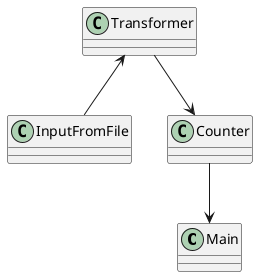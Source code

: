 @startuml
class Main
class InputFromFile
class Counter
class Transformer

Transformer <-- InputFromFile
Transformer --> Counter

Counter --> Main
@enduml